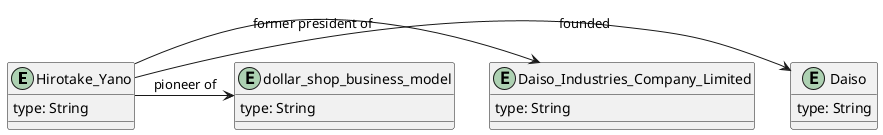 @startuml
entity Hirotake_Yano {             
type: String 
} 
entity Daiso {             
type: String 
} 
entity Daiso_Industries_Company_Limited {             
type: String 
} 
entity dollar_shop_business_model {             
type: String 
} 
Hirotake_Yano -> Daiso : founded
Hirotake_Yano -> Daiso_Industries_Company_Limited : former president of
Hirotake_Yano -> dollar_shop_business_model : pioneer of
@enduml